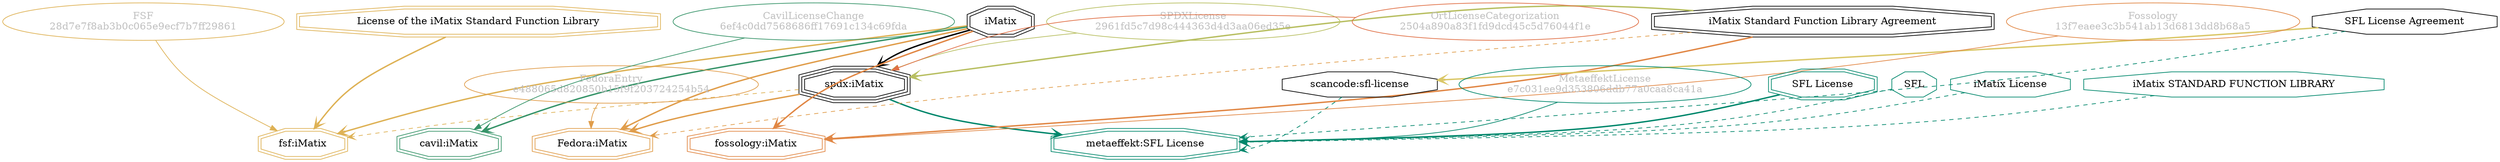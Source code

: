 strict digraph {
    node [shape=box];
    graph [splines=curved];
    4628 [label="SPDXLicense\n2961fd5c7d98c444363d4d3aa06ed35e"
         ,fontcolor=gray
         ,color="#b8bf62"
         ,fillcolor="beige;1"
         ,shape=ellipse];
    4629 [label="spdx:iMatix"
         ,shape=tripleoctagon];
    4630 [label=iMatix
         ,shape=doubleoctagon];
    4631 [label="iMatix Standard Function Library Agreement"
         ,shape=doubleoctagon];
    8570 [label="FedoraEntry\ne488065d820850b15f9f203724254b54"
         ,fontcolor=gray
         ,color="#e09d4b"
         ,fillcolor="beige;1"
         ,shape=ellipse];
    8571 [label="Fedora:iMatix"
         ,color="#e09d4b"
         ,shape=doubleoctagon];
    10756 [label="FSF\n28d7e7f8ab3b0c065e9ecf7b7ff29861"
          ,fontcolor=gray
          ,color="#deb256"
          ,fillcolor="beige;1"
          ,shape=ellipse];
    10757 [label="fsf:iMatix"
          ,color="#deb256"
          ,shape=doubleoctagon];
    10758 [label="License of the iMatix Standard Function Library"
          ,color="#deb256"
          ,shape=doubleoctagon];
    23329 [label="scancode:sfl-license"
          ,shape=octagon];
    23331 [label="SFL License Agreement"
          ,shape=octagon];
    28048 [label="Fossology\n13f7eaee3c3b541ab13d6813dd8b68a5"
          ,fontcolor=gray
          ,color="#e18745"
          ,fillcolor="beige;1"
          ,shape=ellipse];
    28049 [label="fossology:iMatix"
          ,color="#e18745"
          ,shape=doubleoctagon];
    35296 [label="OrtLicenseCategorization\n2504a890a83f1fd9dcd45c5d76044f1e"
          ,fontcolor=gray
          ,color="#e06f45"
          ,fillcolor="beige;1"
          ,shape=ellipse];
    36989 [label="CavilLicenseChange\n6ef4c0dd7568686ff17691c134c69fda"
          ,fontcolor=gray
          ,color="#379469"
          ,fillcolor="beige;1"
          ,shape=ellipse];
    36990 [label="cavil:iMatix"
          ,color="#379469"
          ,shape=doubleoctagon];
    48587 [label="MetaeffektLicense\ne7c031ee9d353806ddb77a0caa8ca41a"
          ,fontcolor=gray
          ,color="#00876c"
          ,fillcolor="beige;1"
          ,shape=ellipse];
    48588 [label="metaeffekt:SFL License"
          ,color="#00876c"
          ,shape=doubleoctagon];
    48589 [label="SFL License"
          ,color="#00876c"
          ,shape=doubleoctagon];
    48590 [label=SFL
          ,color="#00876c"
          ,shape=octagon];
    48591 [label="iMatix License"
          ,color="#00876c"
          ,shape=octagon];
    48592 [label="iMatix STANDARD FUNCTION LIBRARY"
          ,color="#00876c"
          ,shape=octagon];
    4628 -> 4629 [weight=0.5
                 ,color="#b8bf62"];
    4629 -> 8571 [style=bold
                 ,arrowhead=vee
                 ,weight=0.7
                 ,color="#e09d4b"];
    4629 -> 10757 [style=dashed
                  ,arrowhead=vee
                  ,weight=0.5
                  ,color="#deb256"];
    4629 -> 48588 [style=bold
                  ,arrowhead=vee
                  ,weight=0.7
                  ,color="#00876c"];
    4630 -> 4629 [style=bold
                 ,arrowhead=vee
                 ,weight=0.7];
    4630 -> 8571 [style=bold
                 ,arrowhead=vee
                 ,weight=0.7
                 ,color="#e09d4b"];
    4630 -> 8571 [style=bold
                 ,arrowhead=vee
                 ,weight=0.7
                 ,color="#e09d4b"];
    4630 -> 10757 [style=bold
                  ,arrowhead=vee
                  ,weight=0.7
                  ,color="#deb256"];
    4630 -> 28049 [style=bold
                  ,arrowhead=vee
                  ,weight=0.7
                  ,color="#e18745"];
    4630 -> 36990 [style=bold
                  ,arrowhead=vee
                  ,weight=0.7
                  ,color="#379469"];
    4630 -> 36990 [style=bold
                  ,arrowhead=vee
                  ,weight=0.7
                  ,color="#379469"];
    4631 -> 4629 [style=bold
                 ,arrowhead=vee
                 ,weight=0.7
                 ,color="#b8bf62"];
    4631 -> 8571 [style=dashed
                 ,arrowhead=vee
                 ,weight=0.5
                 ,color="#e09d4b"];
    4631 -> 28049 [style=bold
                  ,arrowhead=vee
                  ,weight=0.7
                  ,color="#e18745"];
    8570 -> 8571 [weight=0.5
                 ,color="#e09d4b"];
    10756 -> 10757 [weight=0.5
                   ,color="#deb256"];
    10758 -> 10757 [style=bold
                   ,arrowhead=vee
                   ,weight=0.7
                   ,color="#deb256"];
    23329 -> 48588 [style=dashed
                   ,arrowhead=vee
                   ,weight=0.5
                   ,color="#00876c"];
    23331 -> 23329 [style=bold
                   ,arrowhead=vee
                   ,weight=0.7
                   ,color="#dac767"];
    23331 -> 48588 [style=dashed
                   ,arrowhead=vee
                   ,weight=0.5
                   ,color="#00876c"];
    28048 -> 28049 [weight=0.5
                   ,color="#e18745"];
    35296 -> 4629 [weight=0.5
                  ,color="#e06f45"];
    36989 -> 36990 [weight=0.5
                   ,color="#379469"];
    48587 -> 48588 [weight=0.5
                   ,color="#00876c"];
    48589 -> 48588 [style=bold
                   ,arrowhead=vee
                   ,weight=0.7
                   ,color="#00876c"];
    48590 -> 48588 [style=dashed
                   ,arrowhead=vee
                   ,weight=0.5
                   ,color="#00876c"];
    48591 -> 48588 [style=dashed
                   ,arrowhead=vee
                   ,weight=0.5
                   ,color="#00876c"];
    48592 -> 48588 [style=dashed
                   ,arrowhead=vee
                   ,weight=0.5
                   ,color="#00876c"];
}
